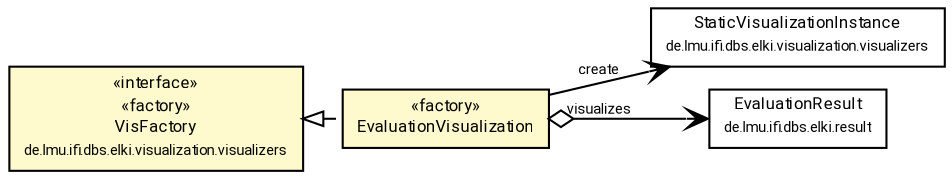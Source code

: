 #!/usr/local/bin/dot
#
# Class diagram 
# Generated by UMLGraph version R5_7_2-60-g0e99a6 (http://www.spinellis.gr/umlgraph/)
#

digraph G {
	graph [fontnames="svg"]
	edge [fontname="Roboto",fontsize=7,labelfontname="Roboto",labelfontsize=7,color="black"];
	node [fontname="Roboto",fontcolor="black",fontsize=8,shape=plaintext,margin=0,width=0,height=0];
	nodesep=0.15;
	ranksep=0.25;
	rankdir=LR;
	// de.lmu.ifi.dbs.elki.visualization.visualizers.VisFactory
	c4060299 [label=<<table title="de.lmu.ifi.dbs.elki.visualization.visualizers.VisFactory" border="0" cellborder="1" cellspacing="0" cellpadding="2" bgcolor="LemonChiffon" href="../VisFactory.html" target="_parent">
		<tr><td><table border="0" cellspacing="0" cellpadding="1">
		<tr><td align="center" balign="center"> &#171;interface&#187; </td></tr>
		<tr><td align="center" balign="center"> &#171;factory&#187; </td></tr>
		<tr><td align="center" balign="center"> <font face="Roboto">VisFactory</font> </td></tr>
		<tr><td align="center" balign="center"> <font face="Roboto" point-size="7.0">de.lmu.ifi.dbs.elki.visualization.visualizers</font> </td></tr>
		</table></td></tr>
		</table>>, URL="../VisFactory.html"];
	// de.lmu.ifi.dbs.elki.visualization.visualizers.StaticVisualizationInstance
	c4060305 [label=<<table title="de.lmu.ifi.dbs.elki.visualization.visualizers.StaticVisualizationInstance" border="0" cellborder="1" cellspacing="0" cellpadding="2" href="../StaticVisualizationInstance.html" target="_parent">
		<tr><td><table border="0" cellspacing="0" cellpadding="1">
		<tr><td align="center" balign="center"> <font face="Roboto">StaticVisualizationInstance</font> </td></tr>
		<tr><td align="center" balign="center"> <font face="Roboto" point-size="7.0">de.lmu.ifi.dbs.elki.visualization.visualizers</font> </td></tr>
		</table></td></tr>
		</table>>, URL="../StaticVisualizationInstance.html"];
	// de.lmu.ifi.dbs.elki.visualization.visualizers.visunproj.EvaluationVisualization
	c4060329 [label=<<table title="de.lmu.ifi.dbs.elki.visualization.visualizers.visunproj.EvaluationVisualization" border="0" cellborder="1" cellspacing="0" cellpadding="2" bgcolor="lemonChiffon" href="EvaluationVisualization.html" target="_parent">
		<tr><td><table border="0" cellspacing="0" cellpadding="1">
		<tr><td align="center" balign="center"> &#171;factory&#187; </td></tr>
		<tr><td align="center" balign="center"> <font face="Roboto">EvaluationVisualization</font> </td></tr>
		</table></td></tr>
		</table>>, URL="EvaluationVisualization.html"];
	// de.lmu.ifi.dbs.elki.result.EvaluationResult
	c4060904 [label=<<table title="de.lmu.ifi.dbs.elki.result.EvaluationResult" border="0" cellborder="1" cellspacing="0" cellpadding="2" href="../../../result/EvaluationResult.html" target="_parent">
		<tr><td><table border="0" cellspacing="0" cellpadding="1">
		<tr><td align="center" balign="center"> <font face="Roboto">EvaluationResult</font> </td></tr>
		<tr><td align="center" balign="center"> <font face="Roboto" point-size="7.0">de.lmu.ifi.dbs.elki.result</font> </td></tr>
		</table></td></tr>
		</table>>, URL="../../../result/EvaluationResult.html"];
	// de.lmu.ifi.dbs.elki.visualization.visualizers.visunproj.EvaluationVisualization implements de.lmu.ifi.dbs.elki.visualization.visualizers.VisFactory
	c4060299 -> c4060329 [arrowtail=empty,style=dashed,dir=back,weight=9];
	// de.lmu.ifi.dbs.elki.visualization.visualizers.visunproj.EvaluationVisualization navhas de.lmu.ifi.dbs.elki.result.EvaluationResult
	c4060329 -> c4060904 [arrowhead=open,arrowtail=ediamond,dir=both,weight=3,label="visualizes"];
	// de.lmu.ifi.dbs.elki.visualization.visualizers.visunproj.EvaluationVisualization navassoc de.lmu.ifi.dbs.elki.visualization.visualizers.StaticVisualizationInstance
	c4060329 -> c4060305 [arrowhead=open,weight=1,label="create"];
}

